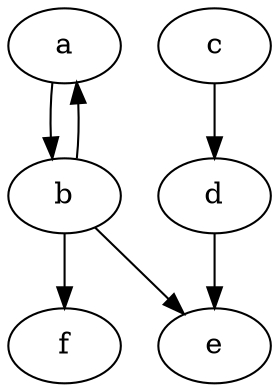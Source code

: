 digraph G {
    "a" [type=B, alive=n];
    "b" [type=C, alive=n];
    "c" [type=P, alive=y, rooted=y];
    "d" [type=B, alive=y];
    "e" [type=C, alive=y];
    "f" [type=C, alive=n];
    "a" -> "b";
    "b" -> "a";
    "b" -> "e";
    "c" -> "d";
    "d" -> "e";
    "b" -> "f";
}
